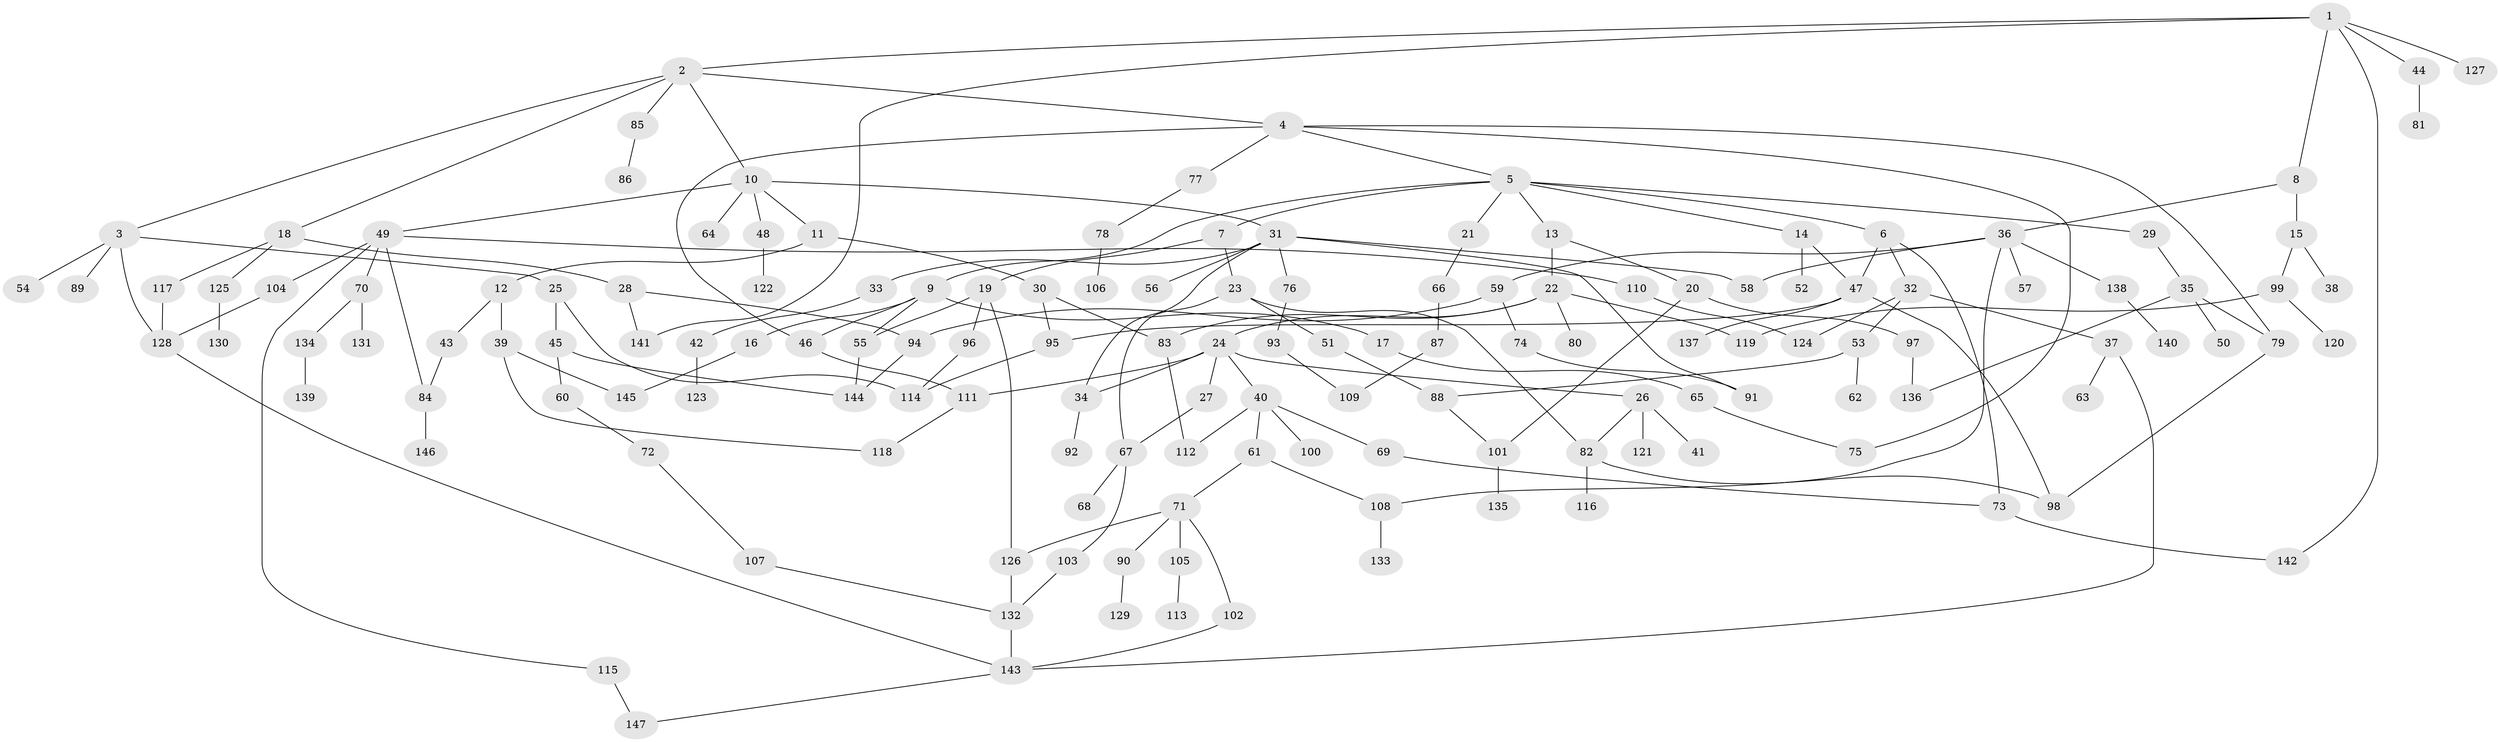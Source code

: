 // coarse degree distribution, {6: 0.05434782608695652, 8: 0.021739130434782608, 4: 0.17391304347826086, 7: 0.021739130434782608, 5: 0.07608695652173914, 3: 0.14130434782608695, 2: 0.25, 1: 0.2608695652173913}
// Generated by graph-tools (version 1.1) at 2025/41/03/06/25 10:41:25]
// undirected, 147 vertices, 189 edges
graph export_dot {
graph [start="1"]
  node [color=gray90,style=filled];
  1;
  2;
  3;
  4;
  5;
  6;
  7;
  8;
  9;
  10;
  11;
  12;
  13;
  14;
  15;
  16;
  17;
  18;
  19;
  20;
  21;
  22;
  23;
  24;
  25;
  26;
  27;
  28;
  29;
  30;
  31;
  32;
  33;
  34;
  35;
  36;
  37;
  38;
  39;
  40;
  41;
  42;
  43;
  44;
  45;
  46;
  47;
  48;
  49;
  50;
  51;
  52;
  53;
  54;
  55;
  56;
  57;
  58;
  59;
  60;
  61;
  62;
  63;
  64;
  65;
  66;
  67;
  68;
  69;
  70;
  71;
  72;
  73;
  74;
  75;
  76;
  77;
  78;
  79;
  80;
  81;
  82;
  83;
  84;
  85;
  86;
  87;
  88;
  89;
  90;
  91;
  92;
  93;
  94;
  95;
  96;
  97;
  98;
  99;
  100;
  101;
  102;
  103;
  104;
  105;
  106;
  107;
  108;
  109;
  110;
  111;
  112;
  113;
  114;
  115;
  116;
  117;
  118;
  119;
  120;
  121;
  122;
  123;
  124;
  125;
  126;
  127;
  128;
  129;
  130;
  131;
  132;
  133;
  134;
  135;
  136;
  137;
  138;
  139;
  140;
  141;
  142;
  143;
  144;
  145;
  146;
  147;
  1 -- 2;
  1 -- 8;
  1 -- 44;
  1 -- 127;
  1 -- 142;
  1 -- 141;
  2 -- 3;
  2 -- 4;
  2 -- 10;
  2 -- 18;
  2 -- 85;
  3 -- 25;
  3 -- 54;
  3 -- 89;
  3 -- 128;
  4 -- 5;
  4 -- 46;
  4 -- 75;
  4 -- 77;
  4 -- 79;
  5 -- 6;
  5 -- 7;
  5 -- 9;
  5 -- 13;
  5 -- 14;
  5 -- 21;
  5 -- 29;
  6 -- 32;
  6 -- 47;
  6 -- 73;
  7 -- 19;
  7 -- 23;
  8 -- 15;
  8 -- 36;
  9 -- 16;
  9 -- 17;
  9 -- 55;
  9 -- 46;
  10 -- 11;
  10 -- 31;
  10 -- 48;
  10 -- 49;
  10 -- 64;
  11 -- 12;
  11 -- 30;
  12 -- 39;
  12 -- 43;
  13 -- 20;
  13 -- 22;
  14 -- 52;
  14 -- 47;
  15 -- 38;
  15 -- 99;
  16 -- 145;
  17 -- 65;
  18 -- 28;
  18 -- 117;
  18 -- 125;
  19 -- 55;
  19 -- 96;
  19 -- 126;
  20 -- 97;
  20 -- 101;
  21 -- 66;
  22 -- 24;
  22 -- 80;
  22 -- 119;
  22 -- 83;
  23 -- 51;
  23 -- 82;
  23 -- 67;
  24 -- 26;
  24 -- 27;
  24 -- 34;
  24 -- 40;
  24 -- 111;
  25 -- 45;
  25 -- 114;
  26 -- 41;
  26 -- 82;
  26 -- 121;
  27 -- 67;
  28 -- 94;
  28 -- 141;
  29 -- 35;
  30 -- 83;
  30 -- 95;
  31 -- 33;
  31 -- 56;
  31 -- 58;
  31 -- 76;
  31 -- 91;
  31 -- 34;
  32 -- 37;
  32 -- 53;
  32 -- 124;
  33 -- 42;
  34 -- 92;
  35 -- 50;
  35 -- 79;
  35 -- 136;
  36 -- 57;
  36 -- 59;
  36 -- 108;
  36 -- 138;
  36 -- 58;
  37 -- 63;
  37 -- 143;
  39 -- 145;
  39 -- 118;
  40 -- 61;
  40 -- 69;
  40 -- 100;
  40 -- 112;
  42 -- 123;
  43 -- 84;
  44 -- 81;
  45 -- 60;
  45 -- 144;
  46 -- 111;
  47 -- 137;
  47 -- 98;
  47 -- 95;
  48 -- 122;
  49 -- 70;
  49 -- 84;
  49 -- 104;
  49 -- 110;
  49 -- 115;
  51 -- 88;
  53 -- 62;
  53 -- 88;
  55 -- 144;
  59 -- 74;
  59 -- 94;
  60 -- 72;
  61 -- 71;
  61 -- 108;
  65 -- 75;
  66 -- 87;
  67 -- 68;
  67 -- 103;
  69 -- 73;
  70 -- 131;
  70 -- 134;
  71 -- 90;
  71 -- 102;
  71 -- 105;
  71 -- 126;
  72 -- 107;
  73 -- 142;
  74 -- 91;
  76 -- 93;
  77 -- 78;
  78 -- 106;
  79 -- 98;
  82 -- 116;
  82 -- 98;
  83 -- 112;
  84 -- 146;
  85 -- 86;
  87 -- 109;
  88 -- 101;
  90 -- 129;
  93 -- 109;
  94 -- 144;
  95 -- 114;
  96 -- 114;
  97 -- 136;
  99 -- 120;
  99 -- 119;
  101 -- 135;
  102 -- 143;
  103 -- 132;
  104 -- 128;
  105 -- 113;
  107 -- 132;
  108 -- 133;
  110 -- 124;
  111 -- 118;
  115 -- 147;
  117 -- 128;
  125 -- 130;
  126 -- 132;
  128 -- 143;
  132 -- 143;
  134 -- 139;
  138 -- 140;
  143 -- 147;
}
